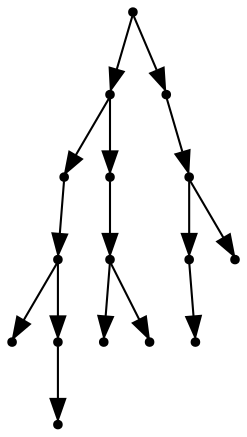 digraph {
  15 [shape=point];
  9 [shape=point];
  4 [shape=point];
  3 [shape=point];
  0 [shape=point];
  2 [shape=point];
  1 [shape=point];
  8 [shape=point];
  7 [shape=point];
  5 [shape=point];
  6 [shape=point];
  14 [shape=point];
  13 [shape=point];
  11 [shape=point];
  10 [shape=point];
  12 [shape=point];
15 -> 9;
9 -> 4;
4 -> 3;
3 -> 0;
3 -> 2;
2 -> 1;
9 -> 8;
8 -> 7;
7 -> 5;
7 -> 6;
15 -> 14;
14 -> 13;
13 -> 11;
11 -> 10;
13 -> 12;
}
